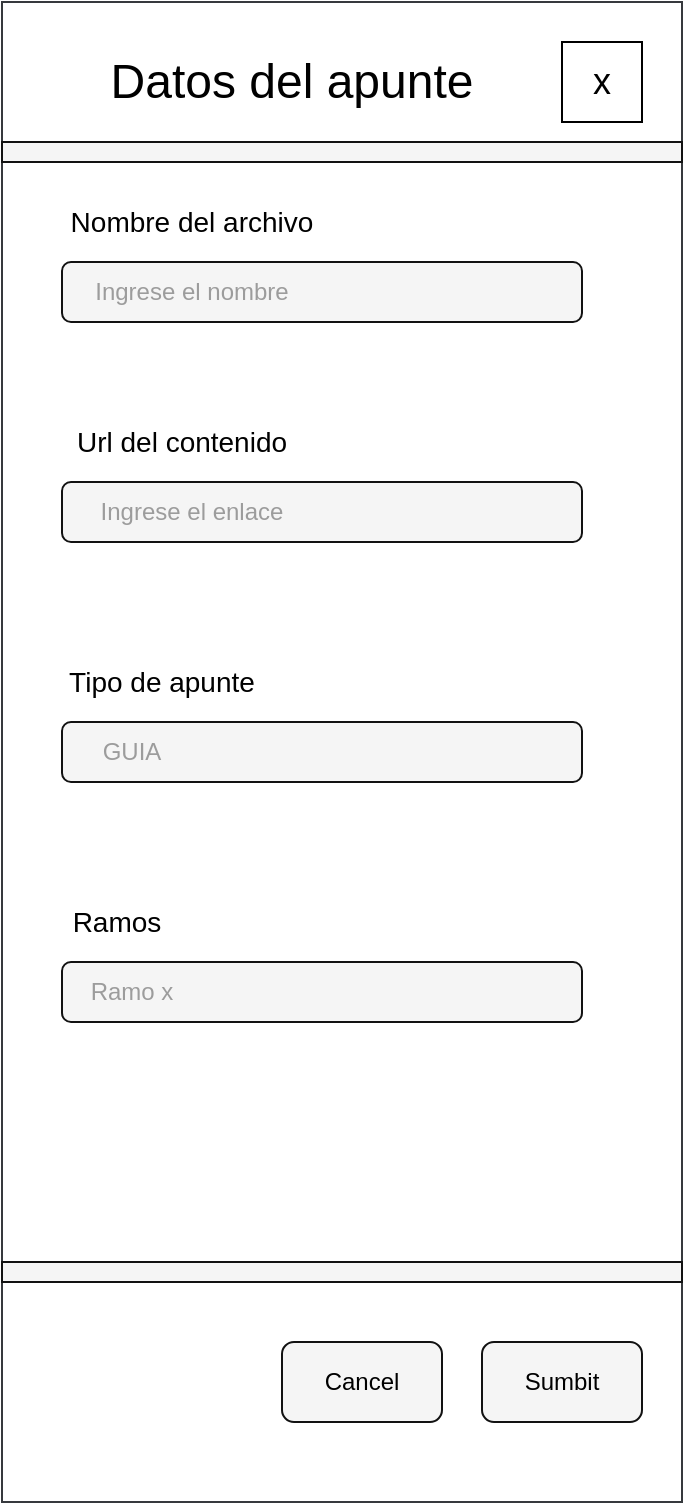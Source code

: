 <mxfile version="13.10.0" type="embed">
    <diagram id="EEZz6ylcIXMfX7lzQ_6x" name="Page-1">
        <mxGraphModel dx="590" dy="536" grid="1" gridSize="10" guides="1" tooltips="1" connect="1" arrows="1" fold="1" page="1" pageScale="1" pageWidth="1169" pageHeight="827" math="0" shadow="0">
            <root>
                <mxCell id="0"/>
                <mxCell id="1" parent="0"/>
                <mxCell id="2" value="" style="rounded=0;whiteSpace=wrap;html=1;strokeColor=#36393d;fillColor=#FFFFFF;" vertex="1" parent="1">
                    <mxGeometry width="340" height="750" as="geometry"/>
                </mxCell>
                <mxCell id="3" value="&lt;font color=&quot;#000000&quot; style=&quot;background-color: rgb(255 , 255 , 255) ; font-size: 24px&quot;&gt;Datos del apunte&lt;/font&gt;" style="text;html=1;strokeColor=none;fillColor=none;align=center;verticalAlign=middle;whiteSpace=wrap;rounded=0;" vertex="1" parent="1">
                    <mxGeometry x="10" y="20" width="270" height="40" as="geometry"/>
                </mxCell>
                <mxCell id="4" value="&lt;font color=&quot;#000000&quot; style=&quot;font-size: 18px&quot;&gt;x&lt;/font&gt;" style="rounded=0;whiteSpace=wrap;html=1;fillColor=#FFFFFF;" vertex="1" parent="1">
                    <mxGeometry x="280" y="20" width="40" height="40" as="geometry"/>
                </mxCell>
                <mxCell id="6" value="" style="rounded=0;whiteSpace=wrap;html=1;strokeColor=#121212;fillColor=#F5F5F5;" vertex="1" parent="1">
                    <mxGeometry y="70" width="340" height="10" as="geometry"/>
                </mxCell>
                <mxCell id="8" value="&lt;font color=&quot;#000000&quot; style=&quot;background-color: rgb(255 , 255 , 255) ; font-size: 14px&quot;&gt;Nombre del archivo&lt;/font&gt;" style="text;html=1;strokeColor=none;fillColor=none;align=center;verticalAlign=middle;whiteSpace=wrap;rounded=0;" vertex="1" parent="1">
                    <mxGeometry x="25" y="90" width="140" height="40" as="geometry"/>
                </mxCell>
                <mxCell id="10" value="" style="rounded=1;whiteSpace=wrap;html=1;strokeColor=#121212;fillColor=#F5F5F5;" vertex="1" parent="1">
                    <mxGeometry x="30" y="130" width="260" height="30" as="geometry"/>
                </mxCell>
                <mxCell id="11" value="&lt;font color=&quot;#9c9c9c&quot;&gt;Ingrese el nombre&lt;/font&gt;" style="text;html=1;strokeColor=none;fillColor=none;align=center;verticalAlign=middle;whiteSpace=wrap;rounded=0;" vertex="1" parent="1">
                    <mxGeometry x="40" y="135" width="110" height="20" as="geometry"/>
                </mxCell>
                <mxCell id="13" value="&lt;font color=&quot;#000000&quot; style=&quot;background-color: rgb(255 , 255 , 255) ; font-size: 14px&quot;&gt;Url del contenido&lt;/font&gt;" style="text;html=1;strokeColor=none;fillColor=none;align=center;verticalAlign=middle;whiteSpace=wrap;rounded=0;" vertex="1" parent="1">
                    <mxGeometry x="20" y="200" width="140" height="40" as="geometry"/>
                </mxCell>
                <mxCell id="14" value="" style="rounded=1;whiteSpace=wrap;html=1;strokeColor=#121212;fillColor=#F5F5F5;" vertex="1" parent="1">
                    <mxGeometry x="30" y="240" width="260" height="30" as="geometry"/>
                </mxCell>
                <mxCell id="15" value="&lt;font color=&quot;#9c9c9c&quot;&gt;Ingrese el enlace&lt;/font&gt;" style="text;html=1;strokeColor=none;fillColor=none;align=center;verticalAlign=middle;whiteSpace=wrap;rounded=0;" vertex="1" parent="1">
                    <mxGeometry x="40" y="245" width="110" height="20" as="geometry"/>
                </mxCell>
                <mxCell id="16" value="&lt;font color=&quot;#000000&quot; style=&quot;background-color: rgb(255 , 255 , 255) ; font-size: 14px&quot;&gt;Tipo de apunte&lt;/font&gt;" style="text;html=1;strokeColor=none;fillColor=none;align=center;verticalAlign=middle;whiteSpace=wrap;rounded=0;" vertex="1" parent="1">
                    <mxGeometry x="10" y="320" width="140" height="40" as="geometry"/>
                </mxCell>
                <mxCell id="17" value="" style="rounded=1;whiteSpace=wrap;html=1;strokeColor=#121212;fillColor=#F5F5F5;" vertex="1" parent="1">
                    <mxGeometry x="30" y="360" width="260" height="30" as="geometry"/>
                </mxCell>
                <mxCell id="18" value="&lt;font color=&quot;#9c9c9c&quot;&gt;GUIA&lt;/font&gt;" style="text;html=1;strokeColor=none;fillColor=none;align=center;verticalAlign=middle;whiteSpace=wrap;rounded=0;" vertex="1" parent="1">
                    <mxGeometry x="40" y="365" width="50" height="20" as="geometry"/>
                </mxCell>
                <mxCell id="19" value="&lt;font color=&quot;#000000&quot;&gt;&lt;span style=&quot;font-size: 14px ; background-color: rgb(255 , 255 , 255)&quot;&gt;Ramos&lt;br&gt;&lt;/span&gt;&lt;/font&gt;" style="text;html=1;strokeColor=none;fillColor=none;align=center;verticalAlign=middle;whiteSpace=wrap;rounded=0;" vertex="1" parent="1">
                    <mxGeometry x="25" y="440" width="65" height="40" as="geometry"/>
                </mxCell>
                <mxCell id="20" value="" style="rounded=1;whiteSpace=wrap;html=1;strokeColor=#121212;fillColor=#F5F5F5;" vertex="1" parent="1">
                    <mxGeometry x="30" y="480" width="260" height="30" as="geometry"/>
                </mxCell>
                <mxCell id="21" value="&lt;font color=&quot;#9c9c9c&quot;&gt;Ramo x&lt;/font&gt;" style="text;html=1;strokeColor=none;fillColor=none;align=center;verticalAlign=middle;whiteSpace=wrap;rounded=0;" vertex="1" parent="1">
                    <mxGeometry x="10" y="485" width="110" height="20" as="geometry"/>
                </mxCell>
                <mxCell id="22" value="" style="rounded=0;whiteSpace=wrap;html=1;strokeColor=#121212;fillColor=#F5F5F5;" vertex="1" parent="1">
                    <mxGeometry y="630" width="340" height="10" as="geometry"/>
                </mxCell>
                <mxCell id="23" value="&lt;font color=&quot;#000000&quot;&gt;Sumbit&lt;/font&gt;" style="rounded=1;whiteSpace=wrap;html=1;strokeColor=#121212;fillColor=#F5F5F5;" vertex="1" parent="1">
                    <mxGeometry x="240" y="670" width="80" height="40" as="geometry"/>
                </mxCell>
                <mxCell id="24" value="&lt;font color=&quot;#000000&quot;&gt;Cancel&lt;/font&gt;" style="rounded=1;whiteSpace=wrap;html=1;strokeColor=#121212;fillColor=#F5F5F5;" vertex="1" parent="1">
                    <mxGeometry x="140" y="670" width="80" height="40" as="geometry"/>
                </mxCell>
            </root>
        </mxGraphModel>
    </diagram>
</mxfile>